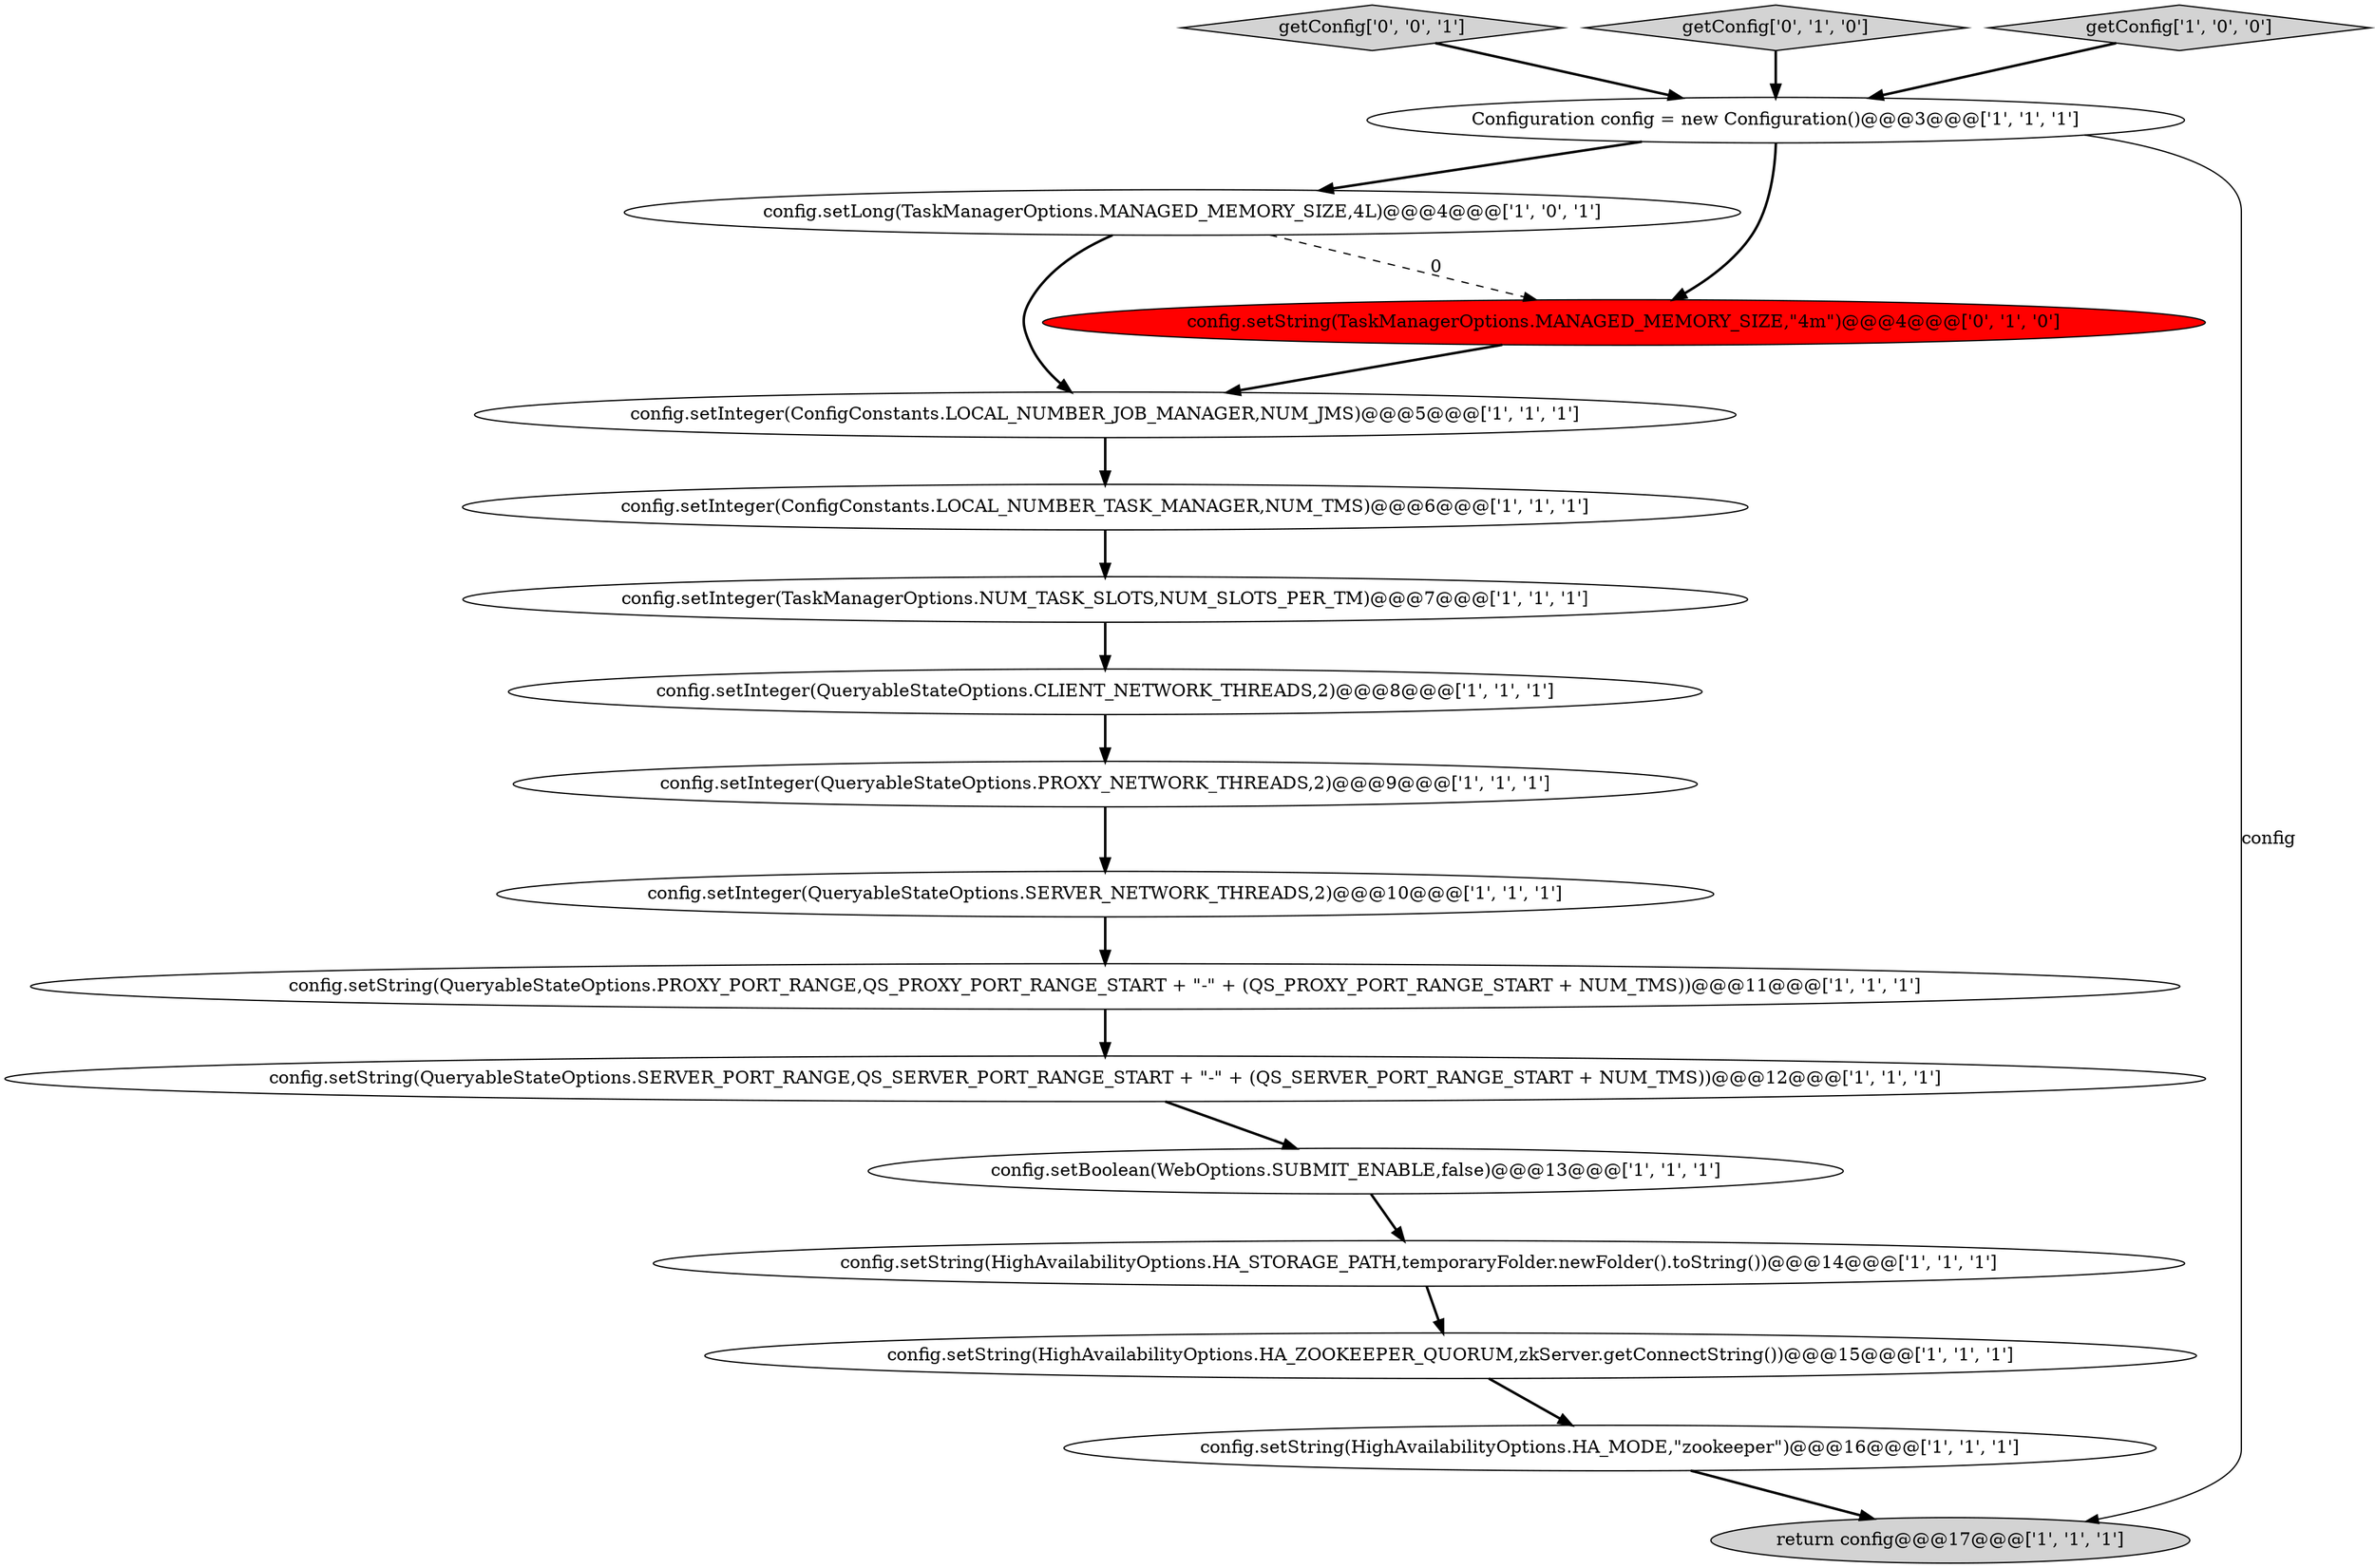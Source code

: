 digraph {
3 [style = filled, label = "config.setInteger(QueryableStateOptions.SERVER_NETWORK_THREADS,2)@@@10@@@['1', '1', '1']", fillcolor = white, shape = ellipse image = "AAA0AAABBB1BBB"];
2 [style = filled, label = "config.setString(HighAvailabilityOptions.HA_STORAGE_PATH,temporaryFolder.newFolder().toString())@@@14@@@['1', '1', '1']", fillcolor = white, shape = ellipse image = "AAA0AAABBB1BBB"];
7 [style = filled, label = "config.setInteger(ConfigConstants.LOCAL_NUMBER_JOB_MANAGER,NUM_JMS)@@@5@@@['1', '1', '1']", fillcolor = white, shape = ellipse image = "AAA0AAABBB1BBB"];
5 [style = filled, label = "config.setString(HighAvailabilityOptions.HA_ZOOKEEPER_QUORUM,zkServer.getConnectString())@@@15@@@['1', '1', '1']", fillcolor = white, shape = ellipse image = "AAA0AAABBB1BBB"];
8 [style = filled, label = "config.setString(HighAvailabilityOptions.HA_MODE,\"zookeeper\")@@@16@@@['1', '1', '1']", fillcolor = white, shape = ellipse image = "AAA0AAABBB1BBB"];
18 [style = filled, label = "getConfig['0', '0', '1']", fillcolor = lightgray, shape = diamond image = "AAA0AAABBB3BBB"];
14 [style = filled, label = "config.setInteger(TaskManagerOptions.NUM_TASK_SLOTS,NUM_SLOTS_PER_TM)@@@7@@@['1', '1', '1']", fillcolor = white, shape = ellipse image = "AAA0AAABBB1BBB"];
9 [style = filled, label = "config.setString(QueryableStateOptions.SERVER_PORT_RANGE,QS_SERVER_PORT_RANGE_START + \"-\" + (QS_SERVER_PORT_RANGE_START + NUM_TMS))@@@12@@@['1', '1', '1']", fillcolor = white, shape = ellipse image = "AAA0AAABBB1BBB"];
16 [style = filled, label = "getConfig['0', '1', '0']", fillcolor = lightgray, shape = diamond image = "AAA0AAABBB2BBB"];
6 [style = filled, label = "config.setInteger(QueryableStateOptions.PROXY_NETWORK_THREADS,2)@@@9@@@['1', '1', '1']", fillcolor = white, shape = ellipse image = "AAA0AAABBB1BBB"];
10 [style = filled, label = "config.setInteger(QueryableStateOptions.CLIENT_NETWORK_THREADS,2)@@@8@@@['1', '1', '1']", fillcolor = white, shape = ellipse image = "AAA0AAABBB1BBB"];
11 [style = filled, label = "config.setLong(TaskManagerOptions.MANAGED_MEMORY_SIZE,4L)@@@4@@@['1', '0', '1']", fillcolor = white, shape = ellipse image = "AAA0AAABBB1BBB"];
12 [style = filled, label = "config.setString(QueryableStateOptions.PROXY_PORT_RANGE,QS_PROXY_PORT_RANGE_START + \"-\" + (QS_PROXY_PORT_RANGE_START + NUM_TMS))@@@11@@@['1', '1', '1']", fillcolor = white, shape = ellipse image = "AAA0AAABBB1BBB"];
15 [style = filled, label = "getConfig['1', '0', '0']", fillcolor = lightgray, shape = diamond image = "AAA0AAABBB1BBB"];
0 [style = filled, label = "Configuration config = new Configuration()@@@3@@@['1', '1', '1']", fillcolor = white, shape = ellipse image = "AAA0AAABBB1BBB"];
1 [style = filled, label = "return config@@@17@@@['1', '1', '1']", fillcolor = lightgray, shape = ellipse image = "AAA0AAABBB1BBB"];
17 [style = filled, label = "config.setString(TaskManagerOptions.MANAGED_MEMORY_SIZE,\"4m\")@@@4@@@['0', '1', '0']", fillcolor = red, shape = ellipse image = "AAA1AAABBB2BBB"];
13 [style = filled, label = "config.setInteger(ConfigConstants.LOCAL_NUMBER_TASK_MANAGER,NUM_TMS)@@@6@@@['1', '1', '1']", fillcolor = white, shape = ellipse image = "AAA0AAABBB1BBB"];
4 [style = filled, label = "config.setBoolean(WebOptions.SUBMIT_ENABLE,false)@@@13@@@['1', '1', '1']", fillcolor = white, shape = ellipse image = "AAA0AAABBB1BBB"];
7->13 [style = bold, label=""];
6->3 [style = bold, label=""];
5->8 [style = bold, label=""];
16->0 [style = bold, label=""];
0->17 [style = bold, label=""];
9->4 [style = bold, label=""];
14->10 [style = bold, label=""];
0->11 [style = bold, label=""];
4->2 [style = bold, label=""];
11->17 [style = dashed, label="0"];
3->12 [style = bold, label=""];
12->9 [style = bold, label=""];
10->6 [style = bold, label=""];
17->7 [style = bold, label=""];
8->1 [style = bold, label=""];
0->1 [style = solid, label="config"];
15->0 [style = bold, label=""];
13->14 [style = bold, label=""];
18->0 [style = bold, label=""];
11->7 [style = bold, label=""];
2->5 [style = bold, label=""];
}

